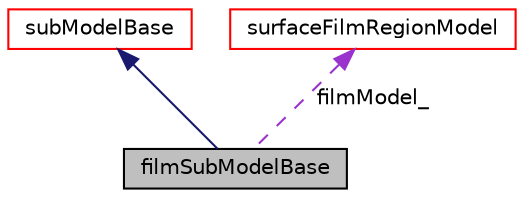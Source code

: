 digraph "filmSubModelBase"
{
  bgcolor="transparent";
  edge [fontname="Helvetica",fontsize="10",labelfontname="Helvetica",labelfontsize="10"];
  node [fontname="Helvetica",fontsize="10",shape=record];
  Node1 [label="filmSubModelBase",height=0.2,width=0.4,color="black", fillcolor="grey75", style="filled" fontcolor="black"];
  Node2 -> Node1 [dir="back",color="midnightblue",fontsize="10",style="solid",fontname="Helvetica"];
  Node2 [label="subModelBase",height=0.2,width=0.4,color="red",URL="$classFoam_1_1subModelBase.html",tooltip="Base class for generic sub-models requiring to be read from dictionary. Provides a mechanism to read ..."];
  Node3 -> Node1 [dir="back",color="darkorchid3",fontsize="10",style="dashed",label=" filmModel_" ,fontname="Helvetica"];
  Node3 [label="surfaceFilmRegionModel",height=0.2,width=0.4,color="red",URL="$classFoam_1_1regionModels_1_1surfaceFilmModels_1_1surfaceFilmRegionModel.html",tooltip="Base class for surface film models. "];
}
